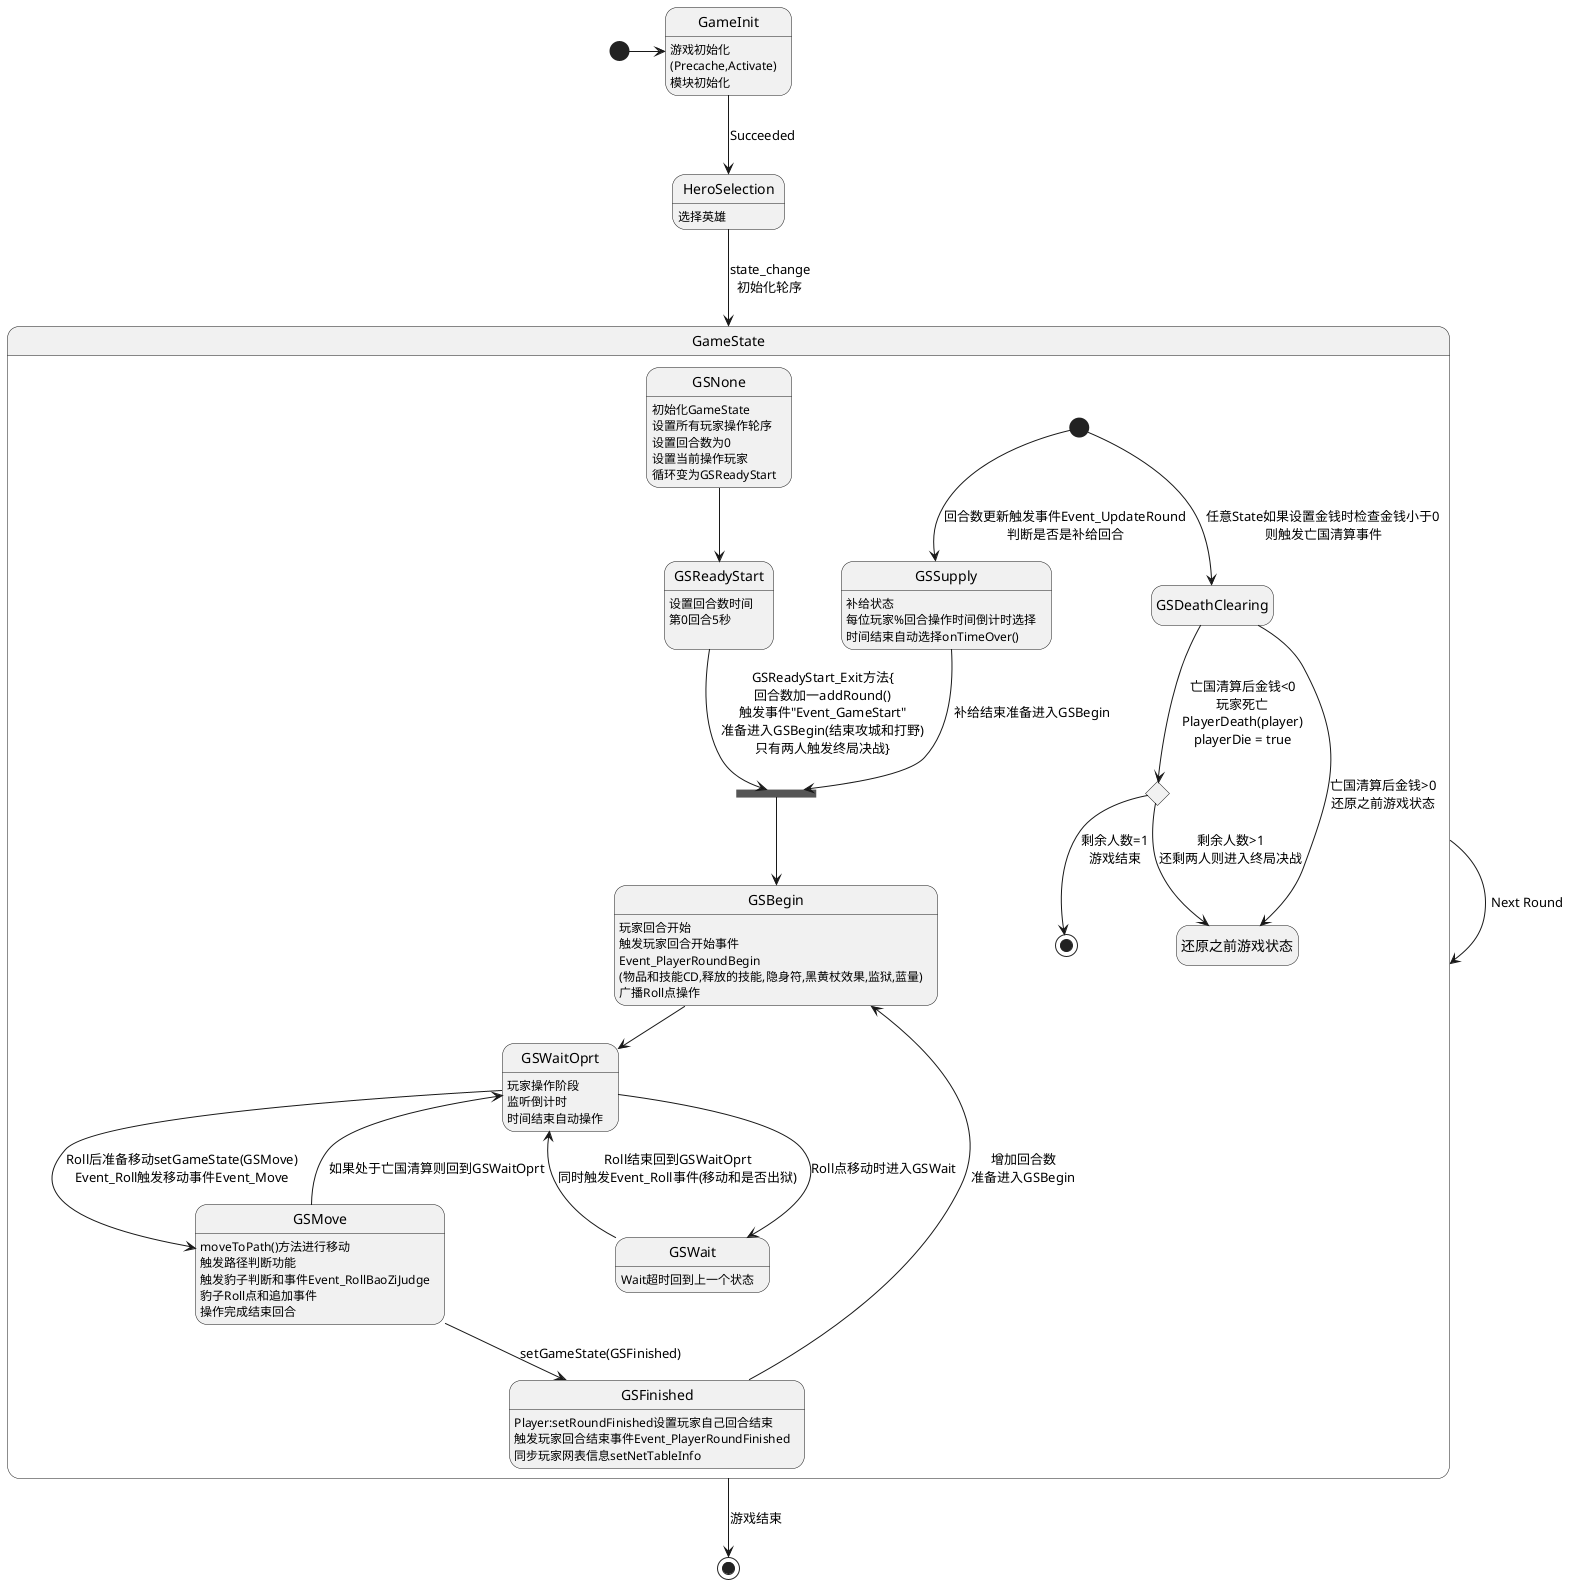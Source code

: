 @startuml GameLoop
hide empty description
' GameLoop:游戏循环 @game\scripts\src\utils\xstate
' 状态机参数:{id, initial, states} 
' states:{
'   状态名: { on:{change:"下一个状态"}, 
'             entry: "进入状态执行方法名",
'             exit: "退出状态执行方法名"
' }
'
' alt + d 预览


[*] -> GameInit
GameInit --> HeroSelection : Succeeded
GameInit : 游戏初始化
GameInit : (Precache,Activate)
GameInit : 模块初始化
HeroSelection --> GameState : state_change\n初始化轮序
HeroSelection : 选择英雄
state GameState {
    GSNone : 初始化GameState\n设置所有玩家操作轮序\n设置回合数为0\n设置当前操作玩家\n循环变为GSReadyStart
    GSNone --> GSReadyStart
    GSReadyStart : 设置回合数时间\n第0回合5秒\n
    state ReadyStartTOBegin <<join>>
    GSReadyStart --> ReadyStartTOBegin :GSReadyStart_Exit方法{\n回合数加一addRound()\n触发事件"Event_GameStart"\n准备进入GSBegin(结束攻城和打野)\n只有两人触发终局决战}
    ReadyStartTOBegin --> GSBegin
    GSBegin : 玩家回合开始\n触发玩家回合开始事件\nEvent_PlayerRoundBegin\n(物品和技能CD,释放的技能,隐身符,黑黄杖效果,监狱,蓝量)\n广播Roll点操作
    GSBegin --> GSWaitOprt
    GSWaitOprt : 玩家操作阶段\n监听倒计时\n时间结束自动操作
    GSWaitOprt --> GSWait : Roll点移动时进入GSWait
    GSWait --> GSWaitOprt : Roll结束回到GSWaitOprt\n同时触发Event_Roll事件(移动和是否出狱)
    GSWait : Wait超时回到上一个状态
    GSWaitOprt --> GSMove : Roll后准备移动setGameState(GSMove)\nEvent_Roll触发移动事件Event_Move
    GSMove --> GSWaitOprt : 如果处于亡国清算则回到GSWaitOprt
    GSMove : moveToPath()方法进行移动\n触发路径判断功能\n触发豹子判断和事件Event_RollBaoZiJudge\n豹子Roll点和追加事件\n操作完成结束回合
    GSMove --> GSFinished : setGameState(GSFinished)
    GSFinished : Player:setRoundFinished设置玩家自己回合结束\n触发玩家回合结束事件Event_PlayerRoundFinished\n同步玩家网表信息setNetTableInfo
    GSFinished --> GSBegin : 增加回合数\n准备进入GSBegin
    [*] --> GSDeathClearing : 任意State如果设置金钱时检查金钱小于0\n则触发亡国清算事件
    state 玩家死亡 <<choice>>
    GSDeathClearing --> 还原之前游戏状态 : 亡国清算后金钱>0\n还原之前游戏状态
    GSDeathClearing --> 玩家死亡 : 亡国清算后金钱<0\n玩家死亡\nPlayerDeath(player)\nplayerDie = true
    玩家死亡 --> 还原之前游戏状态 : 剩余人数>1\n还剩两人则进入终局决战
    玩家死亡 --> [*] : 剩余人数=1\n游戏结束
    [*] --> GSSupply : 回合数更新触发事件Event_UpdateRound\n判断是否是补给回合
    GSSupply  --> ReadyStartTOBegin : 补给结束准备进入GSBegin
    GSSupply : 补给状态\n每位玩家%回合操作时间倒计时选择\n时间结束自动选择onTimeOver()
}
GameState --> GameState : Next Round
GameState --> [*] : 游戏结束

@enduml
